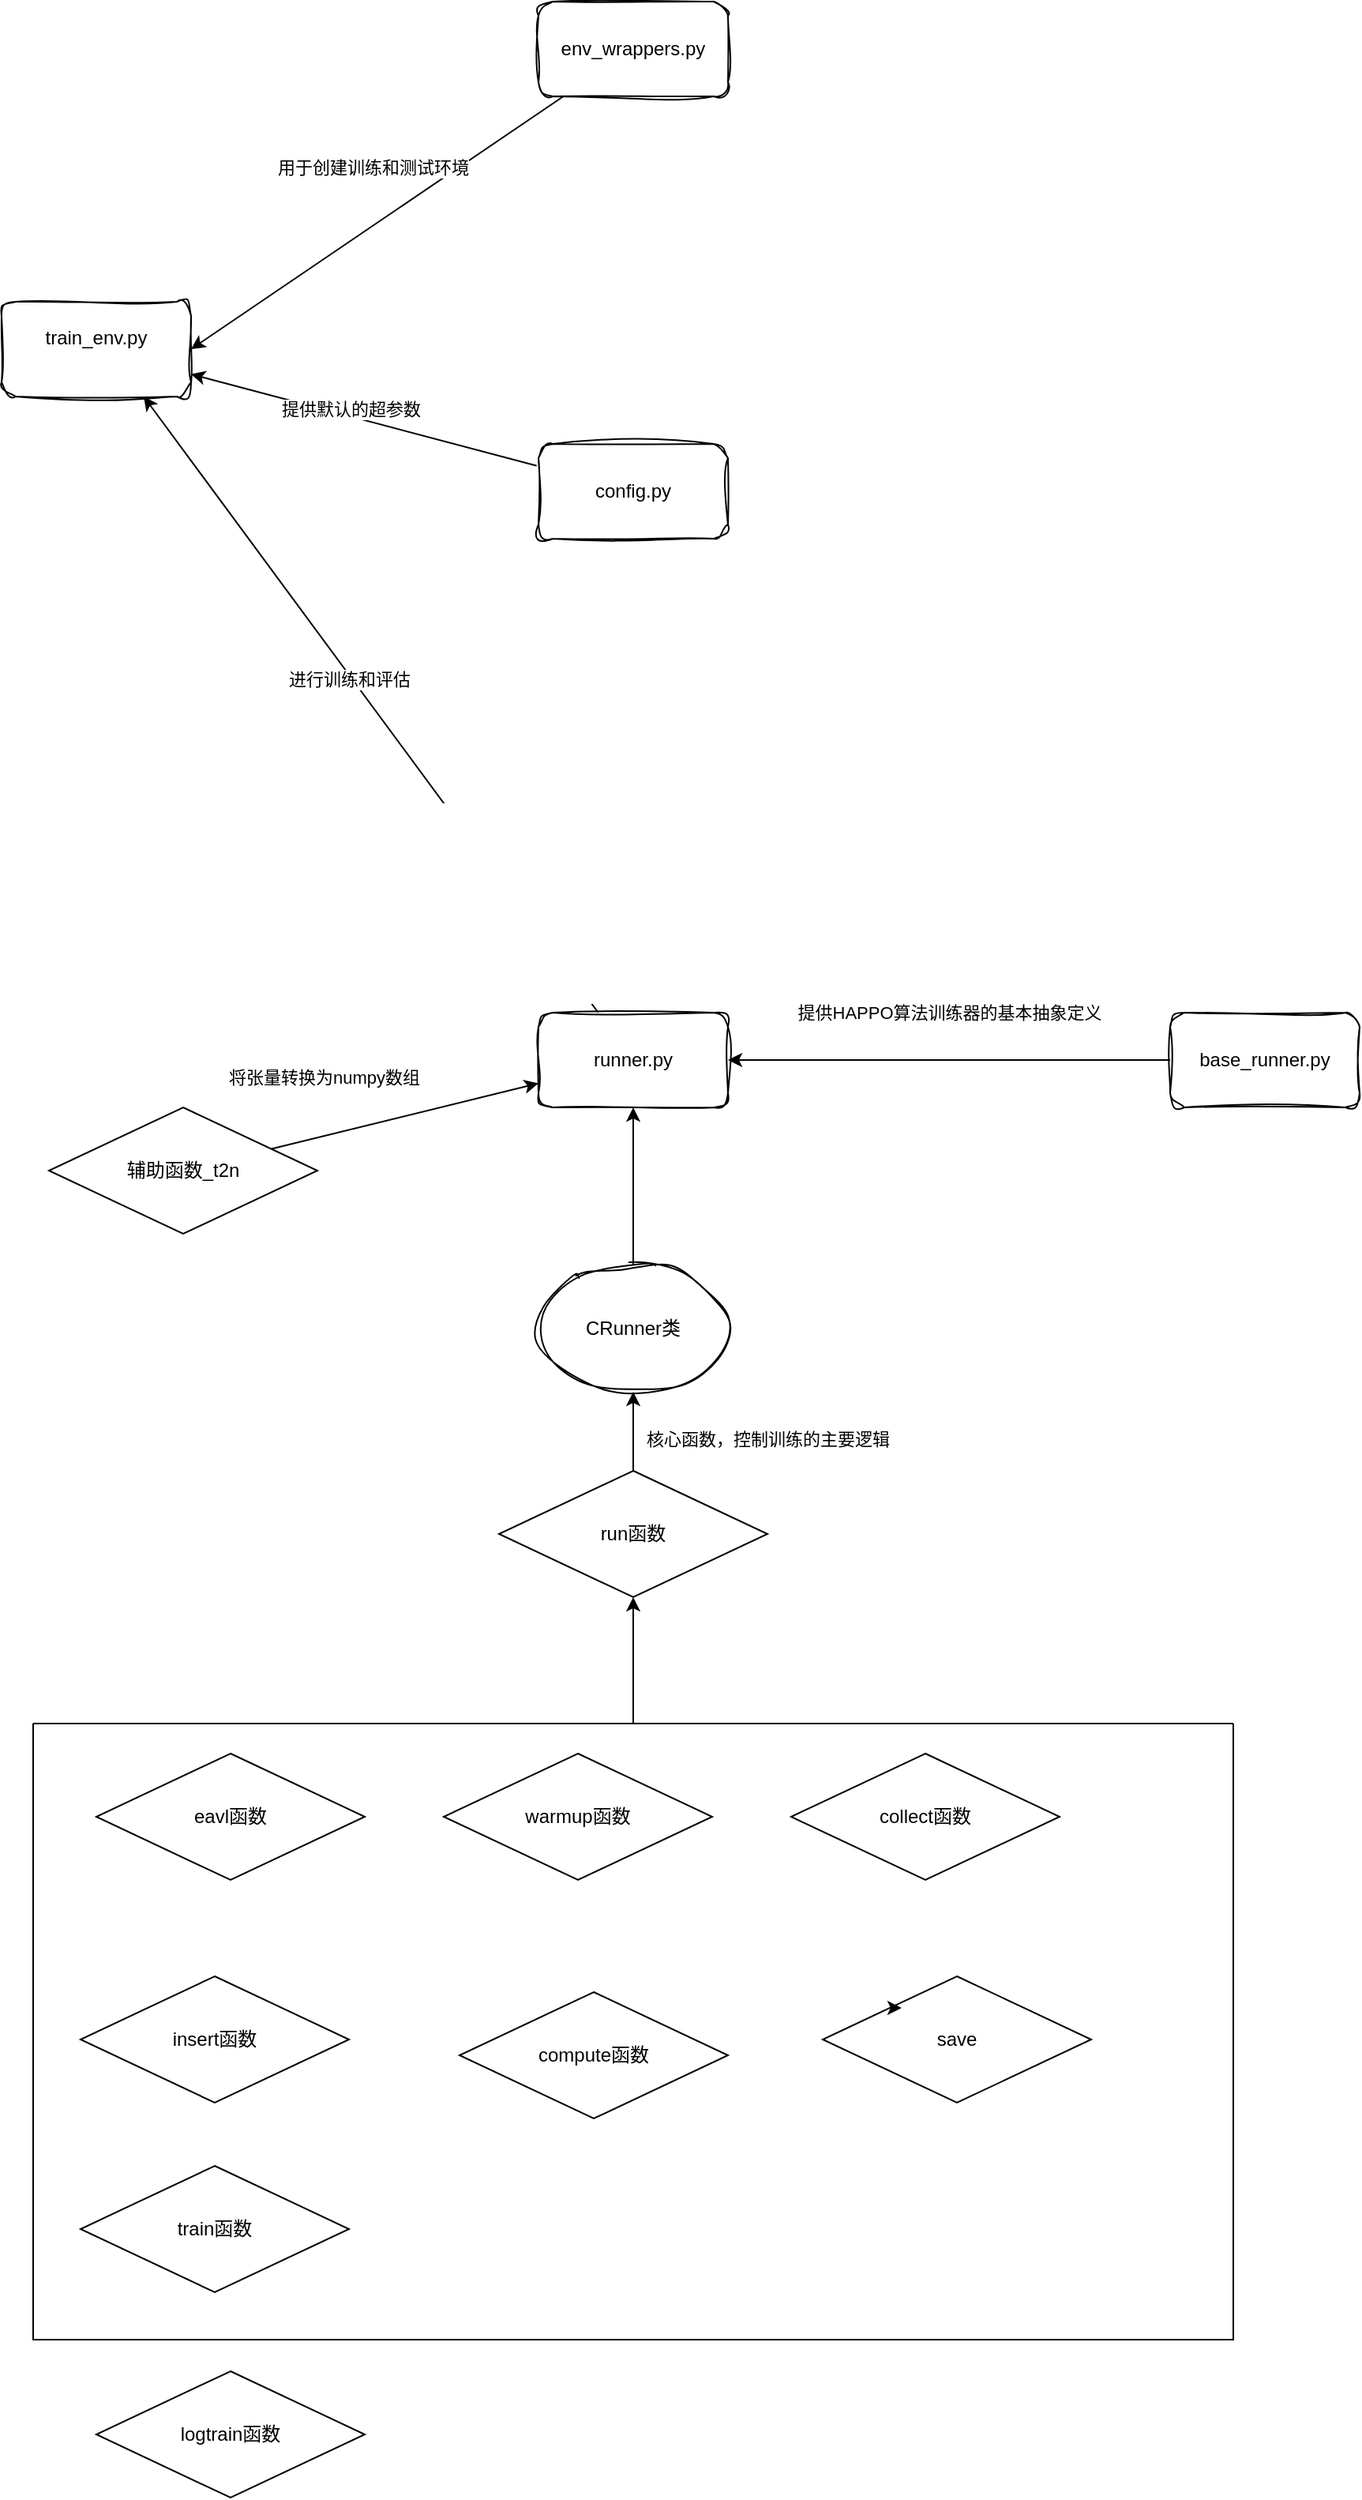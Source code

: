 <mxfile version="26.2.15">
  <diagram name="第 1 页" id="1295jyWJPXHdm2VBkrFt">
    <mxGraphModel dx="1085" dy="1195" grid="1" gridSize="10" guides="1" tooltips="1" connect="1" arrows="1" fold="1" page="1" pageScale="1" pageWidth="827" pageHeight="1169" math="0" shadow="0">
      <root>
        <mxCell id="0" />
        <mxCell id="1" parent="0" />
        <mxCell id="8gvm6aDRC6TsxiFGJfNM-1" value="train_env.py&lt;div&gt;&lt;div&gt;&lt;br&gt;&lt;/div&gt;&lt;/div&gt;" style="rounded=1;whiteSpace=wrap;html=1;sketch=1;curveFitting=1;jiggle=2;" parent="1" vertex="1">
          <mxGeometry x="260" y="220" width="120" height="60" as="geometry" />
        </mxCell>
        <mxCell id="8gvm6aDRC6TsxiFGJfNM-3" style="rounded=0;orthogonalLoop=1;jettySize=auto;html=1;entryX=1;entryY=0.5;entryDx=0;entryDy=0;" parent="1" source="8gvm6aDRC6TsxiFGJfNM-2" target="8gvm6aDRC6TsxiFGJfNM-1" edge="1">
          <mxGeometry relative="1" as="geometry" />
        </mxCell>
        <mxCell id="8gvm6aDRC6TsxiFGJfNM-4" value="用于创建训练和测试环境" style="edgeLabel;html=1;align=center;verticalAlign=middle;resizable=0;points=[];" parent="8gvm6aDRC6TsxiFGJfNM-3" vertex="1" connectable="0">
          <mxGeometry x="-0.101" y="-3" relative="1" as="geometry">
            <mxPoint x="-13" y="-25" as="offset" />
          </mxGeometry>
        </mxCell>
        <mxCell id="8gvm6aDRC6TsxiFGJfNM-2" value="&lt;div&gt;&lt;div&gt;env_wrappers.py&lt;/div&gt;&lt;/div&gt;" style="rounded=1;whiteSpace=wrap;html=1;sketch=1;curveFitting=1;jiggle=2;" parent="1" vertex="1">
          <mxGeometry x="600" y="30" width="120" height="60" as="geometry" />
        </mxCell>
        <mxCell id="8gvm6aDRC6TsxiFGJfNM-6" style="rounded=0;orthogonalLoop=1;jettySize=auto;html=1;" parent="1" source="8gvm6aDRC6TsxiFGJfNM-5" target="8gvm6aDRC6TsxiFGJfNM-1" edge="1">
          <mxGeometry relative="1" as="geometry" />
        </mxCell>
        <mxCell id="8gvm6aDRC6TsxiFGJfNM-7" value="提供默认的超参数" style="edgeLabel;html=1;align=center;verticalAlign=middle;resizable=0;points=[];" parent="8gvm6aDRC6TsxiFGJfNM-6" vertex="1" connectable="0">
          <mxGeometry x="0.092" y="-4" relative="1" as="geometry">
            <mxPoint y="-1" as="offset" />
          </mxGeometry>
        </mxCell>
        <mxCell id="8gvm6aDRC6TsxiFGJfNM-5" value="&lt;div&gt;&lt;div&gt;config.py&lt;/div&gt;&lt;/div&gt;" style="rounded=1;whiteSpace=wrap;html=1;sketch=1;curveFitting=1;jiggle=2;" parent="1" vertex="1">
          <mxGeometry x="600" y="310" width="120" height="60" as="geometry" />
        </mxCell>
        <mxCell id="8gvm6aDRC6TsxiFGJfNM-9" style="rounded=0;orthogonalLoop=1;jettySize=auto;html=1;entryX=0.75;entryY=1;entryDx=0;entryDy=0;" parent="1" source="8gvm6aDRC6TsxiFGJfNM-8" target="8gvm6aDRC6TsxiFGJfNM-1" edge="1">
          <mxGeometry relative="1" as="geometry" />
        </mxCell>
        <mxCell id="8gvm6aDRC6TsxiFGJfNM-11" value="进行训练和评估" style="edgeLabel;html=1;align=center;verticalAlign=middle;resizable=0;points=[];" parent="8gvm6aDRC6TsxiFGJfNM-9" vertex="1" connectable="0">
          <mxGeometry x="0.088" y="2" relative="1" as="geometry">
            <mxPoint as="offset" />
          </mxGeometry>
        </mxCell>
        <mxCell id="8gvm6aDRC6TsxiFGJfNM-8" value="&lt;div&gt;&lt;div&gt;runner.py&lt;/div&gt;&lt;/div&gt;" style="rounded=1;whiteSpace=wrap;html=1;sketch=1;curveFitting=1;jiggle=2;" parent="1" vertex="1">
          <mxGeometry x="600" y="670" width="120" height="60" as="geometry" />
        </mxCell>
        <mxCell id="8gvm6aDRC6TsxiFGJfNM-13" style="edgeStyle=orthogonalEdgeStyle;rounded=0;orthogonalLoop=1;jettySize=auto;html=1;entryX=1;entryY=0.5;entryDx=0;entryDy=0;" parent="1" source="8gvm6aDRC6TsxiFGJfNM-12" target="8gvm6aDRC6TsxiFGJfNM-8" edge="1">
          <mxGeometry relative="1" as="geometry" />
        </mxCell>
        <mxCell id="8gvm6aDRC6TsxiFGJfNM-14" value="提供HAPPO算法训练器的基本抽象定义" style="edgeLabel;html=1;align=center;verticalAlign=middle;resizable=0;points=[];" parent="8gvm6aDRC6TsxiFGJfNM-13" vertex="1" connectable="0">
          <mxGeometry x="0.081" y="-2" relative="1" as="geometry">
            <mxPoint x="11" y="-28" as="offset" />
          </mxGeometry>
        </mxCell>
        <mxCell id="8gvm6aDRC6TsxiFGJfNM-12" value="&lt;div&gt;&lt;div&gt;base_runner.py&lt;/div&gt;&lt;/div&gt;" style="rounded=1;whiteSpace=wrap;html=1;sketch=1;curveFitting=1;jiggle=2;" parent="1" vertex="1">
          <mxGeometry x="1000" y="670" width="120" height="60" as="geometry" />
        </mxCell>
        <mxCell id="8gvm6aDRC6TsxiFGJfNM-17" style="rounded=0;orthogonalLoop=1;jettySize=auto;html=1;" parent="1" source="8gvm6aDRC6TsxiFGJfNM-15" target="8gvm6aDRC6TsxiFGJfNM-8" edge="1">
          <mxGeometry relative="1" as="geometry" />
        </mxCell>
        <mxCell id="8gvm6aDRC6TsxiFGJfNM-15" value="CRunner类" style="ellipse;whiteSpace=wrap;html=1;sketch=1;curveFitting=1;jiggle=2;" parent="1" vertex="1">
          <mxGeometry x="600" y="830" width="120" height="80" as="geometry" />
        </mxCell>
        <mxCell id="8gvm6aDRC6TsxiFGJfNM-19" style="rounded=0;orthogonalLoop=1;jettySize=auto;html=1;" parent="1" source="8gvm6aDRC6TsxiFGJfNM-18" target="8gvm6aDRC6TsxiFGJfNM-8" edge="1">
          <mxGeometry relative="1" as="geometry" />
        </mxCell>
        <mxCell id="8gvm6aDRC6TsxiFGJfNM-20" value="将张量转换为numpy数组" style="edgeLabel;html=1;align=center;verticalAlign=middle;resizable=0;points=[];" parent="8gvm6aDRC6TsxiFGJfNM-19" vertex="1" connectable="0">
          <mxGeometry x="0.032" y="-4" relative="1" as="geometry">
            <mxPoint x="-55" y="-28" as="offset" />
          </mxGeometry>
        </mxCell>
        <mxCell id="8gvm6aDRC6TsxiFGJfNM-18" value="辅助函数_t2n" style="rhombus;whiteSpace=wrap;html=1;" parent="1" vertex="1">
          <mxGeometry x="290" y="730" width="170" height="80" as="geometry" />
        </mxCell>
        <mxCell id="KWI7po1lgGgZ3rNPmJ_I-12" style="edgeStyle=orthogonalEdgeStyle;rounded=0;orthogonalLoop=1;jettySize=auto;html=1;" edge="1" parent="1" source="8gvm6aDRC6TsxiFGJfNM-21" target="8gvm6aDRC6TsxiFGJfNM-15">
          <mxGeometry relative="1" as="geometry" />
        </mxCell>
        <mxCell id="KWI7po1lgGgZ3rNPmJ_I-13" value="核心函数，控制训练的主要逻辑" style="edgeLabel;html=1;align=center;verticalAlign=middle;resizable=0;points=[];" vertex="1" connectable="0" parent="KWI7po1lgGgZ3rNPmJ_I-12">
          <mxGeometry x="0.159" relative="1" as="geometry">
            <mxPoint x="85" y="9" as="offset" />
          </mxGeometry>
        </mxCell>
        <mxCell id="8gvm6aDRC6TsxiFGJfNM-21" value="run函数" style="rhombus;whiteSpace=wrap;html=1;" parent="1" vertex="1">
          <mxGeometry x="575" y="960" width="170" height="80" as="geometry" />
        </mxCell>
        <mxCell id="8gvm6aDRC6TsxiFGJfNM-22" value="warmup函数" style="rhombus;whiteSpace=wrap;html=1;" parent="1" vertex="1">
          <mxGeometry x="540" y="1139" width="170" height="80" as="geometry" />
        </mxCell>
        <mxCell id="8gvm6aDRC6TsxiFGJfNM-23" value="collect函数" style="rhombus;whiteSpace=wrap;html=1;" parent="1" vertex="1">
          <mxGeometry x="760" y="1139" width="170" height="80" as="geometry" />
        </mxCell>
        <mxCell id="8gvm6aDRC6TsxiFGJfNM-30" value="insert函数" style="rhombus;whiteSpace=wrap;html=1;" parent="1" vertex="1">
          <mxGeometry x="310" y="1280" width="170" height="80" as="geometry" />
        </mxCell>
        <mxCell id="8gvm6aDRC6TsxiFGJfNM-31" value="eavl函数" style="rhombus;whiteSpace=wrap;html=1;" parent="1" vertex="1">
          <mxGeometry x="320" y="1139" width="170" height="80" as="geometry" />
        </mxCell>
        <mxCell id="8gvm6aDRC6TsxiFGJfNM-32" value="train函数" style="rhombus;whiteSpace=wrap;html=1;" parent="1" vertex="1">
          <mxGeometry x="310" y="1400" width="170" height="80" as="geometry" />
        </mxCell>
        <mxCell id="KWI7po1lgGgZ3rNPmJ_I-1" value="compute函数" style="rhombus;whiteSpace=wrap;html=1;" vertex="1" parent="1">
          <mxGeometry x="550" y="1290" width="170" height="80" as="geometry" />
        </mxCell>
        <mxCell id="KWI7po1lgGgZ3rNPmJ_I-2" value="save" style="rhombus;whiteSpace=wrap;html=1;" vertex="1" parent="1">
          <mxGeometry x="780" y="1280" width="170" height="80" as="geometry" />
        </mxCell>
        <mxCell id="KWI7po1lgGgZ3rNPmJ_I-3" style="edgeStyle=orthogonalEdgeStyle;rounded=0;orthogonalLoop=1;jettySize=auto;html=1;exitX=0;exitY=0;exitDx=0;exitDy=0;entryX=0.294;entryY=0.25;entryDx=0;entryDy=0;entryPerimeter=0;" edge="1" parent="1" source="KWI7po1lgGgZ3rNPmJ_I-2" target="KWI7po1lgGgZ3rNPmJ_I-2">
          <mxGeometry relative="1" as="geometry" />
        </mxCell>
        <mxCell id="KWI7po1lgGgZ3rNPmJ_I-4" value="logtrain函数" style="rhombus;whiteSpace=wrap;html=1;" vertex="1" parent="1">
          <mxGeometry x="320" y="1530" width="170" height="80" as="geometry" />
        </mxCell>
        <mxCell id="KWI7po1lgGgZ3rNPmJ_I-11" style="edgeStyle=orthogonalEdgeStyle;rounded=0;orthogonalLoop=1;jettySize=auto;html=1;entryX=0.5;entryY=1;entryDx=0;entryDy=0;" edge="1" parent="1" source="KWI7po1lgGgZ3rNPmJ_I-9" target="8gvm6aDRC6TsxiFGJfNM-21">
          <mxGeometry relative="1" as="geometry" />
        </mxCell>
        <mxCell id="KWI7po1lgGgZ3rNPmJ_I-9" value="" style="swimlane;startSize=0;" vertex="1" parent="1">
          <mxGeometry x="280" y="1120" width="760" height="390" as="geometry" />
        </mxCell>
      </root>
    </mxGraphModel>
  </diagram>
</mxfile>
